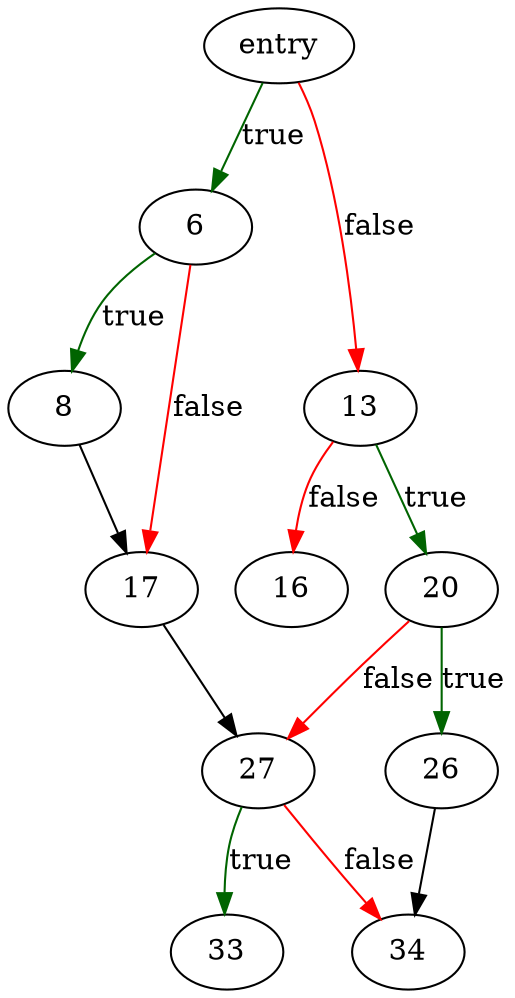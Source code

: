 digraph "x2nrealloc" {
	// Node definitions.
	3 [label=entry];
	6;
	8;
	13;
	16;
	17;
	20;
	26;
	27;
	33;
	34;

	// Edge definitions.
	3 -> 6 [
		color=darkgreen
		label=true
	];
	3 -> 13 [
		color=red
		label=false
	];
	6 -> 8 [
		color=darkgreen
		label=true
	];
	6 -> 17 [
		color=red
		label=false
	];
	8 -> 17;
	13 -> 16 [
		color=red
		label=false
	];
	13 -> 20 [
		color=darkgreen
		label=true
	];
	17 -> 27;
	20 -> 26 [
		color=darkgreen
		label=true
	];
	20 -> 27 [
		color=red
		label=false
	];
	26 -> 34;
	27 -> 33 [
		color=darkgreen
		label=true
	];
	27 -> 34 [
		color=red
		label=false
	];
}